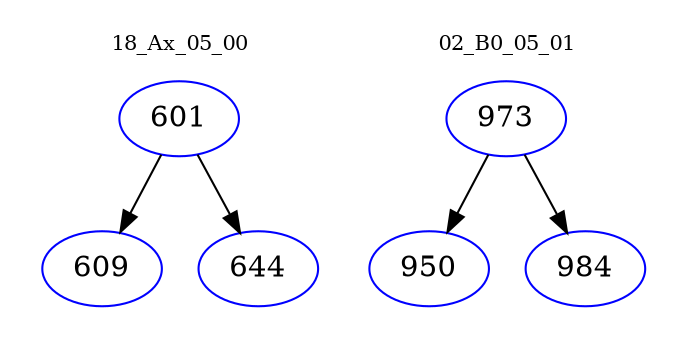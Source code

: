 digraph{
subgraph cluster_0 {
color = white
label = "18_Ax_05_00";
fontsize=10;
T0_601 [label="601", color="blue"]
T0_601 -> T0_609 [color="black"]
T0_609 [label="609", color="blue"]
T0_601 -> T0_644 [color="black"]
T0_644 [label="644", color="blue"]
}
subgraph cluster_1 {
color = white
label = "02_B0_05_01";
fontsize=10;
T1_973 [label="973", color="blue"]
T1_973 -> T1_950 [color="black"]
T1_950 [label="950", color="blue"]
T1_973 -> T1_984 [color="black"]
T1_984 [label="984", color="blue"]
}
}
